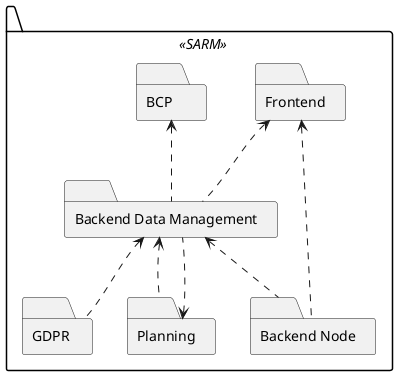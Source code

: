 @startuml implementation-view
top to bottom direction

package " " <<SARM>>{
    folder "Backend Data Management" as Backend {

    }

    folder "Frontend" as Frontend{

    }

    folder "BCP" as BCP{

    }

    folder "GDPR" as GDPR{

    }

    folder  "Planning" as Planning {

    }

    folder  "Backend Node" as BackendNode {

    }
}

Frontend <.. Backend
Frontend <.. BackendNode
Backend <.. BackendNode
Backend <.. Planning
Planning <.. Backend
BCP <.. Backend
Backend <.. GDPR

@enduml